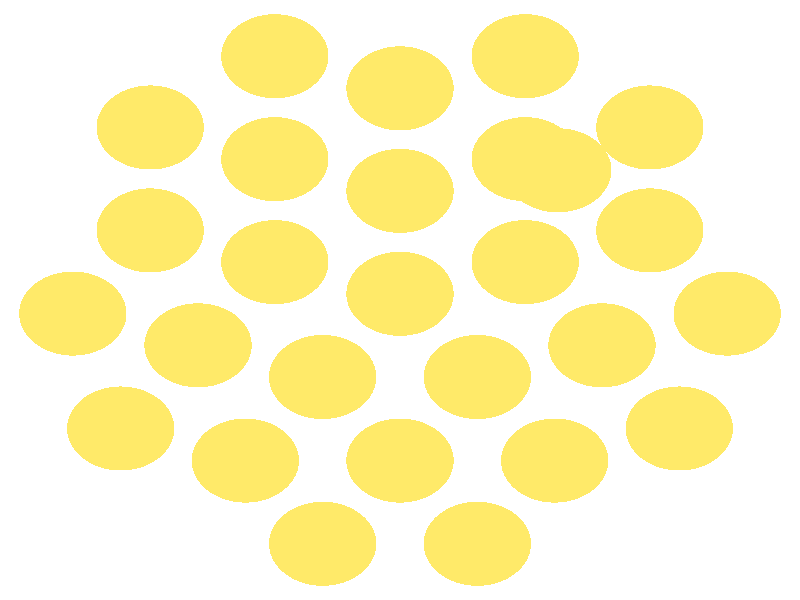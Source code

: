 #include "colors.inc"
#include "finish.inc"

global_settings {assumed_gamma 1 max_trace_level 6}
background {color White}
camera {orthographic
  right -15.21*x up 14.57*y
  direction 1.00*z
  location <0,0,50.00> look_at <0,0,0>}
light_source {<  2.00,   3.00,  40.00> color White
  area_light <0.70, 0, 0>, <0, 0.70, 0>, 3, 3
  adaptive 1 jitter}

#declare simple = finish {phong 0.7}
#declare pale = finish {ambient .5 diffuse .85 roughness .001 specular 0.200 }
#declare intermediate = finish {ambient 0.3 diffuse 0.6 specular 0.10 roughness 0.04 }
#declare vmd = finish {ambient .0 diffuse .65 phong 0.1 phong_size 40. specular 0.500 }
#declare jmol = finish {ambient .2 diffuse .6 specular 1 roughness .001 metallic}
#declare ase2 = finish {ambient 0.05 brilliance 3 diffuse 0.6 metallic specular 0.70 roughness 0.04 reflection 0.15}
#declare ase3 = finish {ambient .15 brilliance 2 diffuse .6 metallic specular 1. roughness .001 reflection .0}
#declare glass = finish {ambient .05 diffuse .3 specular 1. roughness .001}
#declare Rcell = 0.050;
#declare Rbond = 0.100;

#macro atom(LOC, R, COL, FIN)
  sphere{LOC, R texture{pigment{COL} finish{FIN}}}
#end
#macro constrain(LOC, R, COL, FIN)
union{torus{R, Rcell rotate 45*z texture{pigment{COL} finish{FIN}}}
      torus{R, Rcell rotate -45*z texture{pigment{COL} finish{FIN}}}
      translate LOC}
#end

atom(<  0.00,   0.15, -14.42>, 1.02, rgb <1.00, 0.82, 0.14>, ase3) // #0 
atom(<  0.00,   0.15, -11.54>, 1.02, rgb <1.00, 0.82, 0.14>, ase3) // #1 
atom(<  0.00,   0.15,  -8.65>, 1.02, rgb <1.00, 0.82, 0.14>, ase3) // #2 
atom(<  0.00,   0.15,  -5.77>, 1.02, rgb <1.00, 0.82, 0.14>, ase3) // #3 
atom(<  0.00,   0.15,  -2.88>, 1.02, rgb <1.00, 0.82, 0.14>, ase3) // #4 
atom(<  0.00,   0.15,   0.00>, 1.02, rgb <1.00, 0.82, 0.14>, ase3) // #5 
atom(<  2.38,   0.92, -12.98>, 1.02, rgb <1.00, 0.82, 0.14>, ase3) // #6 
atom(<  2.38,   0.92, -10.10>, 1.02, rgb <1.00, 0.82, 0.14>, ase3) // #7 
atom(<  2.38,   0.92,  -7.21>, 1.02, rgb <1.00, 0.82, 0.14>, ase3) // #8 
atom(<  2.38,   0.92,  -4.33>, 1.02, rgb <1.00, 0.82, 0.14>, ase3) // #9 
atom(<  2.38,   0.92,  -1.44>, 1.02, rgb <1.00, 0.82, 0.14>, ase3) // #10 
atom(<  0.00,   2.65, -12.98>, 1.02, rgb <1.00, 0.82, 0.14>, ase3) // #11 
atom(<  0.00,   2.65, -10.10>, 1.02, rgb <1.00, 0.82, 0.14>, ase3) // #12 
atom(<  0.00,   2.65,  -7.21>, 1.02, rgb <1.00, 0.82, 0.14>, ase3) // #13 
atom(<  0.00,   2.65,  -4.33>, 1.02, rgb <1.00, 0.82, 0.14>, ase3) // #14 
atom(<  0.00,   2.65,  -1.44>, 1.02, rgb <1.00, 0.82, 0.14>, ase3) // #15 
atom(< -2.38,   0.92, -12.98>, 1.02, rgb <1.00, 0.82, 0.14>, ase3) // #16 
atom(< -2.38,   0.92, -10.10>, 1.02, rgb <1.00, 0.82, 0.14>, ase3) // #17 
atom(< -2.38,   0.92,  -7.21>, 1.02, rgb <1.00, 0.82, 0.14>, ase3) // #18 
atom(< -2.38,   0.92,  -4.33>, 1.02, rgb <1.00, 0.82, 0.14>, ase3) // #19 
atom(< -2.38,   0.92,  -1.44>, 1.02, rgb <1.00, 0.82, 0.14>, ase3) // #20 
atom(< -1.47,  -1.87, -12.98>, 1.02, rgb <1.00, 0.82, 0.14>, ase3) // #21 
atom(< -1.47,  -1.87, -10.10>, 1.02, rgb <1.00, 0.82, 0.14>, ase3) // #22 
atom(< -1.47,  -1.87,  -7.21>, 1.02, rgb <1.00, 0.82, 0.14>, ase3) // #23 
atom(< -1.47,  -1.87,  -4.33>, 1.02, rgb <1.00, 0.82, 0.14>, ase3) // #24 
atom(< -1.47,  -1.87,  -1.44>, 1.02, rgb <1.00, 0.82, 0.14>, ase3) // #25 
atom(<  1.47,  -1.87, -12.98>, 1.02, rgb <1.00, 0.82, 0.14>, ase3) // #26 
atom(<  1.47,  -1.87, -10.10>, 1.02, rgb <1.00, 0.82, 0.14>, ase3) // #27 
atom(<  1.47,  -1.87,  -7.21>, 1.02, rgb <1.00, 0.82, 0.14>, ase3) // #28 
atom(<  1.47,  -1.87,  -4.33>, 1.02, rgb <1.00, 0.82, 0.14>, ase3) // #29 
atom(<  1.47,  -1.87,  -1.44>, 1.02, rgb <1.00, 0.82, 0.14>, ase3) // #30 
atom(<  4.75,   1.69, -11.54>, 1.02, rgb <1.00, 0.82, 0.14>, ase3) // #31 
atom(<  4.75,   1.69,  -8.65>, 1.02, rgb <1.00, 0.82, 0.14>, ase3) // #32 
atom(<  4.75,   1.69,  -5.77>, 1.02, rgb <1.00, 0.82, 0.14>, ase3) // #33 
atom(<  4.75,   1.69,  -2.88>, 1.02, rgb <1.00, 0.82, 0.14>, ase3) // #34 
atom(<  2.38,   3.42, -11.54>, 1.02, rgb <1.00, 0.82, 0.14>, ase3) // #35 
atom(<  2.38,   3.42,  -8.65>, 1.02, rgb <1.00, 0.82, 0.14>, ase3) // #36 
atom(<  2.38,   3.42,  -5.77>, 1.02, rgb <1.00, 0.82, 0.14>, ase3) // #37 
atom(<  2.38,   3.42,  -2.88>, 1.02, rgb <1.00, 0.82, 0.14>, ase3) // #38 
atom(<  0.00,   5.14, -11.54>, 1.02, rgb <1.00, 0.82, 0.14>, ase3) // #39 
atom(<  0.00,   5.14,  -8.65>, 1.02, rgb <1.00, 0.82, 0.14>, ase3) // #40 
atom(<  0.00,   5.14,  -5.77>, 1.02, rgb <1.00, 0.82, 0.14>, ase3) // #41 
atom(<  0.00,   5.14,  -2.88>, 1.02, rgb <1.00, 0.82, 0.14>, ase3) // #42 
atom(< -2.38,   3.42, -11.54>, 1.02, rgb <1.00, 0.82, 0.14>, ase3) // #43 
atom(< -2.38,   3.42,  -8.65>, 1.02, rgb <1.00, 0.82, 0.14>, ase3) // #44 
atom(< -2.38,   3.42,  -5.77>, 1.02, rgb <1.00, 0.82, 0.14>, ase3) // #45 
atom(< -2.38,   3.42,  -2.88>, 1.02, rgb <1.00, 0.82, 0.14>, ase3) // #46 
atom(< -4.75,   1.69, -11.54>, 1.02, rgb <1.00, 0.82, 0.14>, ase3) // #47 
atom(< -4.75,   1.69,  -8.65>, 1.02, rgb <1.00, 0.82, 0.14>, ase3) // #48 
atom(< -4.75,   1.69,  -5.77>, 1.02, rgb <1.00, 0.82, 0.14>, ase3) // #49 
atom(< -4.75,   1.69,  -2.88>, 1.02, rgb <1.00, 0.82, 0.14>, ase3) // #50 
atom(< -3.84,  -1.10, -11.54>, 1.02, rgb <1.00, 0.82, 0.14>, ase3) // #51 
atom(< -3.84,  -1.10,  -8.65>, 1.02, rgb <1.00, 0.82, 0.14>, ase3) // #52 
atom(< -3.84,  -1.10,  -5.77>, 1.02, rgb <1.00, 0.82, 0.14>, ase3) // #53 
atom(< -3.84,  -1.10,  -2.88>, 1.02, rgb <1.00, 0.82, 0.14>, ase3) // #54 
atom(< -2.94,  -3.90, -11.54>, 1.02, rgb <1.00, 0.82, 0.14>, ase3) // #55 
atom(< -2.94,  -3.90,  -8.65>, 1.02, rgb <1.00, 0.82, 0.14>, ase3) // #56 
atom(< -2.94,  -3.90,  -5.77>, 1.02, rgb <1.00, 0.82, 0.14>, ase3) // #57 
atom(< -2.94,  -3.90,  -2.88>, 1.02, rgb <1.00, 0.82, 0.14>, ase3) // #58 
atom(< -0.00,  -3.90, -11.54>, 1.02, rgb <1.00, 0.82, 0.14>, ase3) // #59 
atom(< -0.00,  -3.90,  -8.65>, 1.02, rgb <1.00, 0.82, 0.14>, ase3) // #60 
atom(< -0.00,  -3.90,  -5.77>, 1.02, rgb <1.00, 0.82, 0.14>, ase3) // #61 
atom(< -0.00,  -3.90,  -2.88>, 1.02, rgb <1.00, 0.82, 0.14>, ase3) // #62 
atom(<  2.94,  -3.90, -11.54>, 1.02, rgb <1.00, 0.82, 0.14>, ase3) // #63 
atom(<  2.94,  -3.90,  -8.65>, 1.02, rgb <1.00, 0.82, 0.14>, ase3) // #64 
atom(<  2.94,  -3.90,  -5.77>, 1.02, rgb <1.00, 0.82, 0.14>, ase3) // #65 
atom(<  2.94,  -3.90,  -2.88>, 1.02, rgb <1.00, 0.82, 0.14>, ase3) // #66 
atom(<  3.84,  -1.10, -11.54>, 1.02, rgb <1.00, 0.82, 0.14>, ase3) // #67 
atom(<  3.84,  -1.10,  -8.65>, 1.02, rgb <1.00, 0.82, 0.14>, ase3) // #68 
atom(<  3.84,  -1.10,  -5.77>, 1.02, rgb <1.00, 0.82, 0.14>, ase3) // #69 
atom(<  3.84,  -1.10,  -2.88>, 1.02, rgb <1.00, 0.82, 0.14>, ase3) // #70 
atom(<  4.75,   4.19, -10.10>, 1.02, rgb <1.00, 0.82, 0.14>, ase3) // #71 
atom(<  4.75,   4.19,  -7.21>, 1.02, rgb <1.00, 0.82, 0.14>, ase3) // #72 
atom(<  4.75,   4.19,  -4.33>, 1.02, rgb <1.00, 0.82, 0.14>, ase3) // #73 
atom(<  2.38,   5.92, -10.10>, 1.02, rgb <1.00, 0.82, 0.14>, ase3) // #74 
atom(<  2.38,   5.92,  -7.21>, 1.02, rgb <1.00, 0.82, 0.14>, ase3) // #75 
atom(<  2.38,   5.92,  -4.33>, 1.02, rgb <1.00, 0.82, 0.14>, ase3) // #76 
atom(< -2.38,   5.92, -10.10>, 1.02, rgb <1.00, 0.82, 0.14>, ase3) // #77 
atom(< -2.38,   5.92,  -7.21>, 1.02, rgb <1.00, 0.82, 0.14>, ase3) // #78 
atom(< -2.38,   5.92,  -4.33>, 1.02, rgb <1.00, 0.82, 0.14>, ase3) // #79 
atom(< -4.75,   4.19, -10.10>, 1.02, rgb <1.00, 0.82, 0.14>, ase3) // #80 
atom(< -4.75,   4.19,  -7.21>, 1.02, rgb <1.00, 0.82, 0.14>, ase3) // #81 
atom(< -4.75,   4.19,  -4.33>, 1.02, rgb <1.00, 0.82, 0.14>, ase3) // #82 
atom(< -6.22,  -0.33, -10.10>, 1.02, rgb <1.00, 0.82, 0.14>, ase3) // #83 
atom(< -6.22,  -0.33,  -7.21>, 1.02, rgb <1.00, 0.82, 0.14>, ase3) // #84 
atom(< -6.22,  -0.33,  -4.33>, 1.02, rgb <1.00, 0.82, 0.14>, ase3) // #85 
atom(< -5.31,  -3.12, -10.10>, 1.02, rgb <1.00, 0.82, 0.14>, ase3) // #86 
atom(< -5.31,  -3.12,  -7.21>, 1.02, rgb <1.00, 0.82, 0.14>, ase3) // #87 
atom(< -5.31,  -3.12,  -4.33>, 1.02, rgb <1.00, 0.82, 0.14>, ase3) // #88 
atom(< -1.47,  -5.92, -10.10>, 1.02, rgb <1.00, 0.82, 0.14>, ase3) // #89 
atom(< -1.47,  -5.92,  -7.21>, 1.02, rgb <1.00, 0.82, 0.14>, ase3) // #90 
atom(< -1.47,  -5.92,  -4.33>, 1.02, rgb <1.00, 0.82, 0.14>, ase3) // #91 
atom(<  1.47,  -5.92, -10.10>, 1.02, rgb <1.00, 0.82, 0.14>, ase3) // #92 
atom(<  1.47,  -5.92,  -7.21>, 1.02, rgb <1.00, 0.82, 0.14>, ase3) // #93 
atom(<  1.47,  -5.92,  -4.33>, 1.02, rgb <1.00, 0.82, 0.14>, ase3) // #94 
atom(<  5.31,  -3.12, -10.10>, 1.02, rgb <1.00, 0.82, 0.14>, ase3) // #95 
atom(<  5.31,  -3.12,  -7.21>, 1.02, rgb <1.00, 0.82, 0.14>, ase3) // #96 
atom(<  5.31,  -3.12,  -4.33>, 1.02, rgb <1.00, 0.82, 0.14>, ase3) // #97 
atom(<  6.22,  -0.33, -10.10>, 1.02, rgb <1.00, 0.82, 0.14>, ase3) // #98 
atom(<  6.22,  -0.33,  -7.21>, 1.02, rgb <1.00, 0.82, 0.14>, ase3) // #99 
atom(<  6.22,  -0.33,  -4.33>, 1.02, rgb <1.00, 0.82, 0.14>, ase3) // #100 
atom(<  3.00,   3.15, -14.42>, 1.02, rgb <1.00, 0.82, 0.14>, ase3) // #101 
